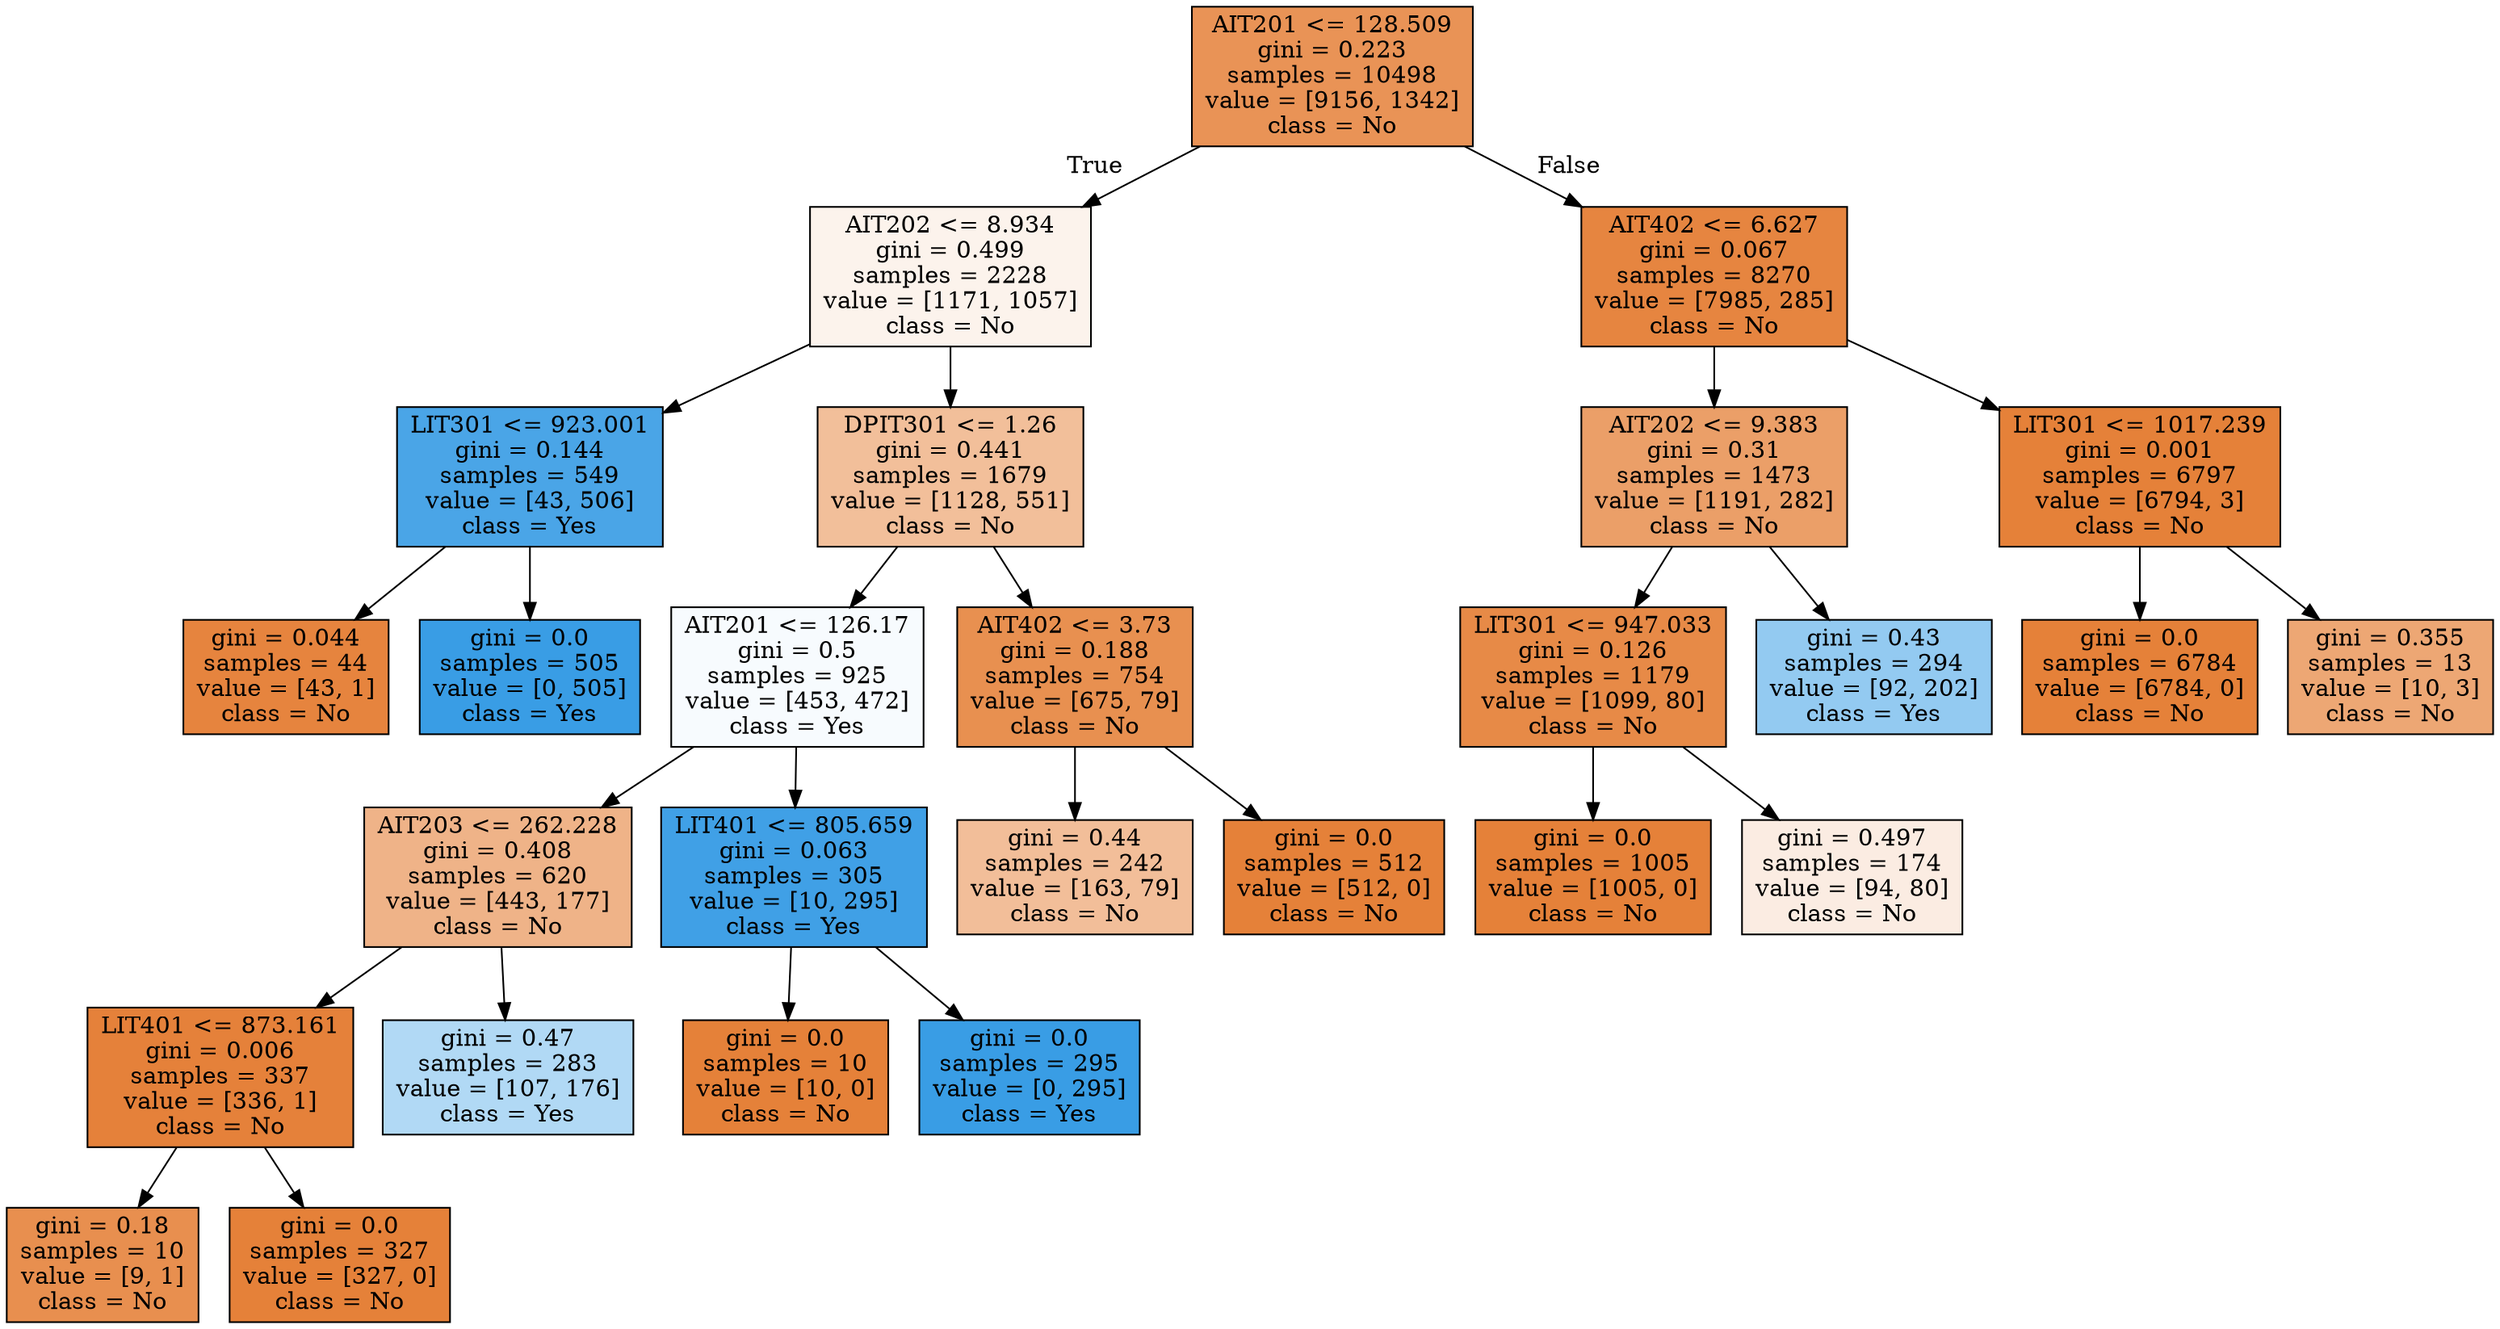 digraph Tree {
node [shape=box, style="filled", color="black"] ;
0 [label="AIT201 <= 128.509\ngini = 0.223\nsamples = 10498\nvalue = [9156, 1342]\nclass = No", fillcolor="#e99356"] ;
1 [label="AIT202 <= 8.934\ngini = 0.499\nsamples = 2228\nvalue = [1171, 1057]\nclass = No", fillcolor="#fcf3ec"] ;
0 -> 1 [labeldistance=2.5, labelangle=45, headlabel="True"] ;
2 [label="LIT301 <= 923.001\ngini = 0.144\nsamples = 549\nvalue = [43, 506]\nclass = Yes", fillcolor="#4aa5e7"] ;
1 -> 2 ;
3 [label="gini = 0.044\nsamples = 44\nvalue = [43, 1]\nclass = No", fillcolor="#e6843e"] ;
2 -> 3 ;
4 [label="gini = 0.0\nsamples = 505\nvalue = [0, 505]\nclass = Yes", fillcolor="#399de5"] ;
2 -> 4 ;
5 [label="DPIT301 <= 1.26\ngini = 0.441\nsamples = 1679\nvalue = [1128, 551]\nclass = No", fillcolor="#f2bf9a"] ;
1 -> 5 ;
6 [label="AIT201 <= 126.17\ngini = 0.5\nsamples = 925\nvalue = [453, 472]\nclass = Yes", fillcolor="#f7fbfe"] ;
5 -> 6 ;
7 [label="AIT203 <= 262.228\ngini = 0.408\nsamples = 620\nvalue = [443, 177]\nclass = No", fillcolor="#efb388"] ;
6 -> 7 ;
8 [label="LIT401 <= 873.161\ngini = 0.006\nsamples = 337\nvalue = [336, 1]\nclass = No", fillcolor="#e5813a"] ;
7 -> 8 ;
9 [label="gini = 0.18\nsamples = 10\nvalue = [9, 1]\nclass = No", fillcolor="#e88f4f"] ;
8 -> 9 ;
10 [label="gini = 0.0\nsamples = 327\nvalue = [327, 0]\nclass = No", fillcolor="#e58139"] ;
8 -> 10 ;
11 [label="gini = 0.47\nsamples = 283\nvalue = [107, 176]\nclass = Yes", fillcolor="#b1d9f5"] ;
7 -> 11 ;
12 [label="LIT401 <= 805.659\ngini = 0.063\nsamples = 305\nvalue = [10, 295]\nclass = Yes", fillcolor="#40a0e6"] ;
6 -> 12 ;
13 [label="gini = 0.0\nsamples = 10\nvalue = [10, 0]\nclass = No", fillcolor="#e58139"] ;
12 -> 13 ;
14 [label="gini = 0.0\nsamples = 295\nvalue = [0, 295]\nclass = Yes", fillcolor="#399de5"] ;
12 -> 14 ;
15 [label="AIT402 <= 3.73\ngini = 0.188\nsamples = 754\nvalue = [675, 79]\nclass = No", fillcolor="#e89050"] ;
5 -> 15 ;
16 [label="gini = 0.44\nsamples = 242\nvalue = [163, 79]\nclass = No", fillcolor="#f2be99"] ;
15 -> 16 ;
17 [label="gini = 0.0\nsamples = 512\nvalue = [512, 0]\nclass = No", fillcolor="#e58139"] ;
15 -> 17 ;
18 [label="AIT402 <= 6.627\ngini = 0.067\nsamples = 8270\nvalue = [7985, 285]\nclass = No", fillcolor="#e68540"] ;
0 -> 18 [labeldistance=2.5, labelangle=-45, headlabel="False"] ;
19 [label="AIT202 <= 9.383\ngini = 0.31\nsamples = 1473\nvalue = [1191, 282]\nclass = No", fillcolor="#eb9f68"] ;
18 -> 19 ;
20 [label="LIT301 <= 947.033\ngini = 0.126\nsamples = 1179\nvalue = [1099, 80]\nclass = No", fillcolor="#e78a47"] ;
19 -> 20 ;
21 [label="gini = 0.0\nsamples = 1005\nvalue = [1005, 0]\nclass = No", fillcolor="#e58139"] ;
20 -> 21 ;
22 [label="gini = 0.497\nsamples = 174\nvalue = [94, 80]\nclass = No", fillcolor="#fbece2"] ;
20 -> 22 ;
23 [label="gini = 0.43\nsamples = 294\nvalue = [92, 202]\nclass = Yes", fillcolor="#93caf1"] ;
19 -> 23 ;
24 [label="LIT301 <= 1017.239\ngini = 0.001\nsamples = 6797\nvalue = [6794, 3]\nclass = No", fillcolor="#e58139"] ;
18 -> 24 ;
25 [label="gini = 0.0\nsamples = 6784\nvalue = [6784, 0]\nclass = No", fillcolor="#e58139"] ;
24 -> 25 ;
26 [label="gini = 0.355\nsamples = 13\nvalue = [10, 3]\nclass = No", fillcolor="#eda774"] ;
24 -> 26 ;
}